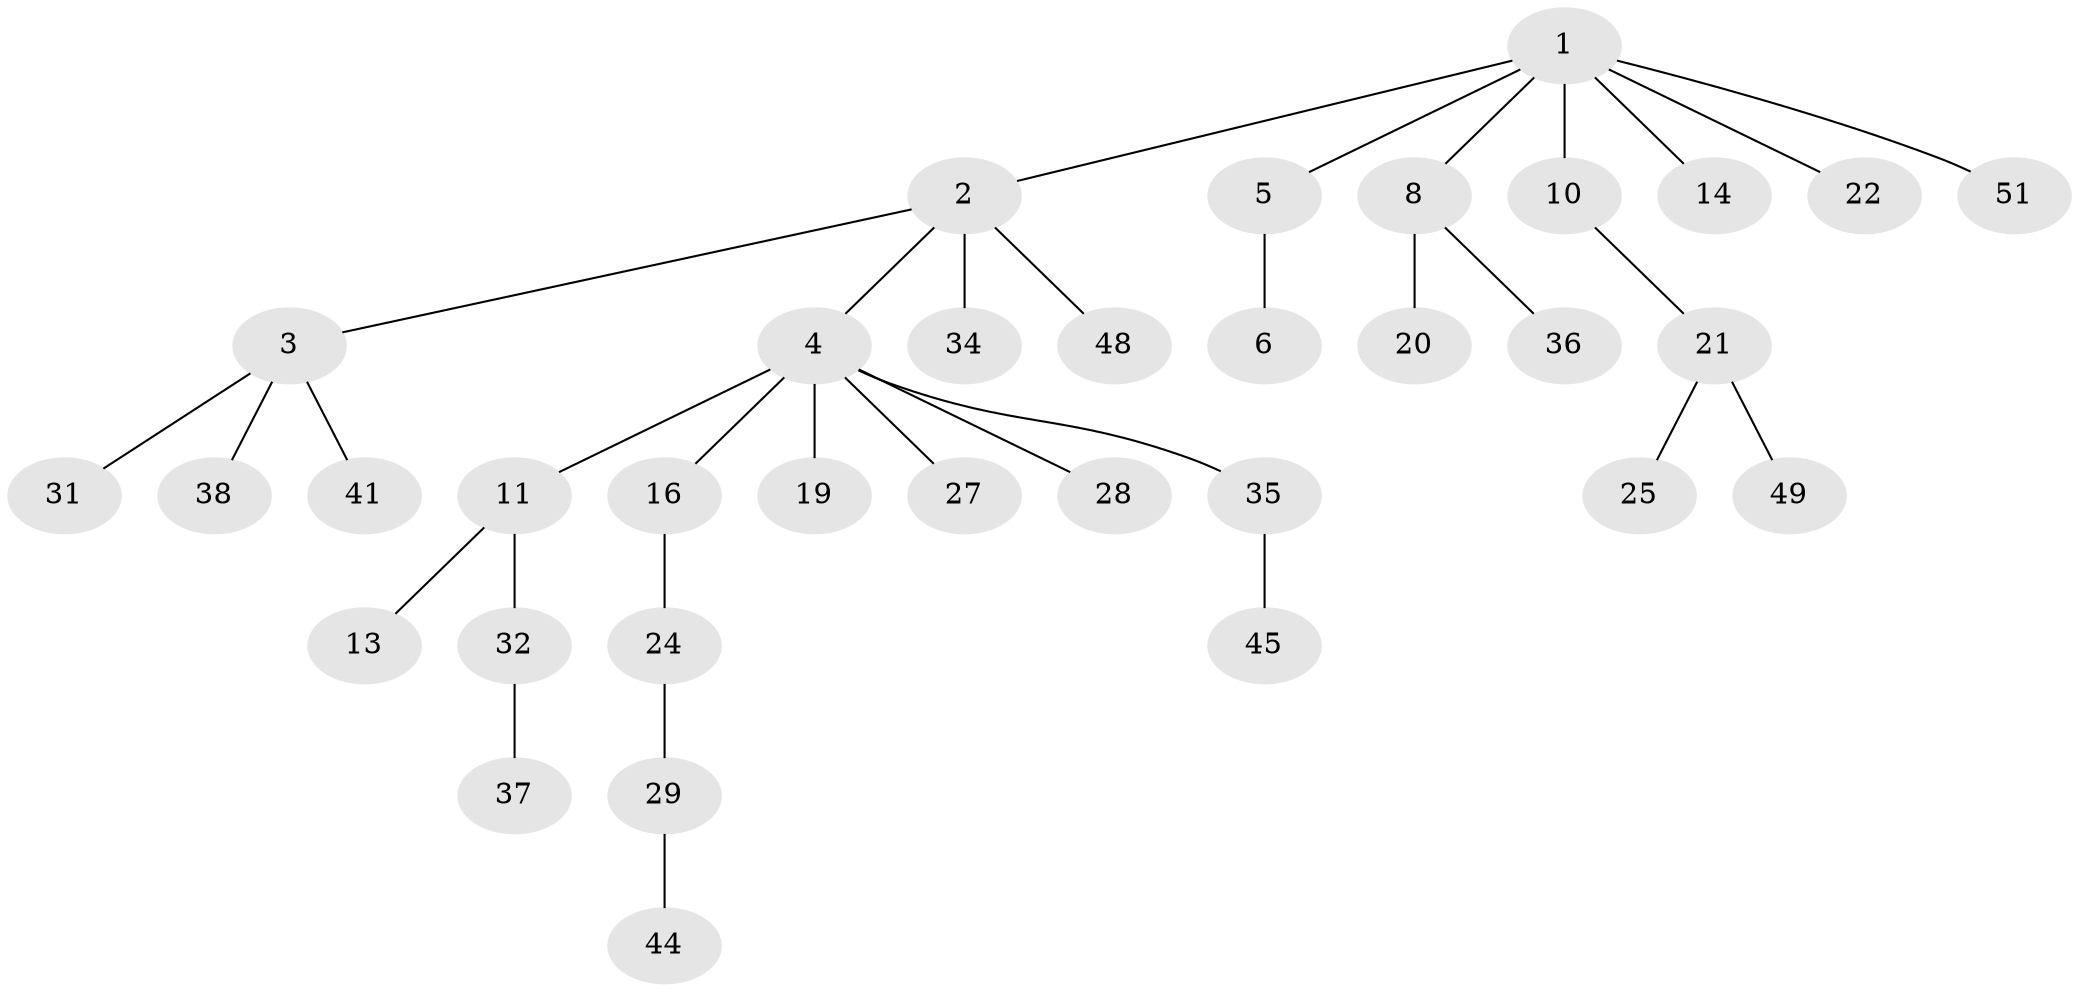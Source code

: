 // original degree distribution, {6: 0.0392156862745098, 4: 0.058823529411764705, 5: 0.0196078431372549, 3: 0.1568627450980392, 2: 0.19607843137254902, 1: 0.5294117647058824}
// Generated by graph-tools (version 1.1) at 2025/42/03/06/25 10:42:04]
// undirected, 34 vertices, 33 edges
graph export_dot {
graph [start="1"]
  node [color=gray90,style=filled];
  1 [super="+7"];
  2 [super="+39"];
  3 [super="+33"];
  4 [super="+9"];
  5 [super="+15"];
  6 [super="+18"];
  8 [super="+12"];
  10 [super="+23"];
  11 [super="+17"];
  13;
  14;
  16 [super="+46"];
  19;
  20 [super="+30"];
  21 [super="+26"];
  22;
  24;
  25;
  27;
  28 [super="+43"];
  29 [super="+40"];
  31;
  32 [super="+42"];
  34;
  35 [super="+50"];
  36;
  37;
  38;
  41;
  44 [super="+47"];
  45;
  48;
  49;
  51;
  1 -- 2;
  1 -- 5;
  1 -- 8;
  1 -- 14;
  1 -- 51;
  1 -- 10;
  1 -- 22;
  2 -- 3;
  2 -- 4;
  2 -- 34;
  2 -- 48;
  3 -- 31;
  3 -- 38;
  3 -- 41;
  4 -- 19;
  4 -- 27;
  4 -- 35;
  4 -- 16;
  4 -- 11;
  4 -- 28;
  5 -- 6;
  8 -- 36;
  8 -- 20;
  10 -- 21;
  11 -- 13;
  11 -- 32;
  16 -- 24;
  21 -- 25;
  21 -- 49;
  24 -- 29;
  29 -- 44;
  32 -- 37;
  35 -- 45;
}
